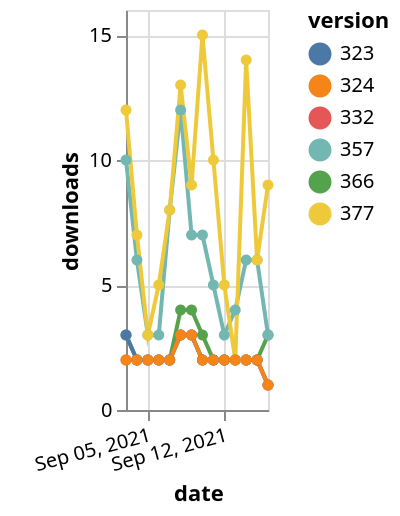 {"$schema": "https://vega.github.io/schema/vega-lite/v5.json", "description": "A simple bar chart with embedded data.", "data": {"values": [{"date": "2021-09-03", "total": 5455, "delta": 3, "version": "366"}, {"date": "2021-09-04", "total": 5457, "delta": 2, "version": "366"}, {"date": "2021-09-05", "total": 5459, "delta": 2, "version": "366"}, {"date": "2021-09-06", "total": 5461, "delta": 2, "version": "366"}, {"date": "2021-09-07", "total": 5463, "delta": 2, "version": "366"}, {"date": "2021-09-08", "total": 5467, "delta": 4, "version": "366"}, {"date": "2021-09-09", "total": 5471, "delta": 4, "version": "366"}, {"date": "2021-09-10", "total": 5474, "delta": 3, "version": "366"}, {"date": "2021-09-11", "total": 5476, "delta": 2, "version": "366"}, {"date": "2021-09-12", "total": 5478, "delta": 2, "version": "366"}, {"date": "2021-09-13", "total": 5480, "delta": 2, "version": "366"}, {"date": "2021-09-14", "total": 5482, "delta": 2, "version": "366"}, {"date": "2021-09-15", "total": 5484, "delta": 2, "version": "366"}, {"date": "2021-09-16", "total": 5487, "delta": 3, "version": "366"}, {"date": "2021-09-03", "total": 14597, "delta": 10, "version": "357"}, {"date": "2021-09-04", "total": 14603, "delta": 6, "version": "357"}, {"date": "2021-09-05", "total": 14606, "delta": 3, "version": "357"}, {"date": "2021-09-06", "total": 14609, "delta": 3, "version": "357"}, {"date": "2021-09-07", "total": 14617, "delta": 8, "version": "357"}, {"date": "2021-09-08", "total": 14629, "delta": 12, "version": "357"}, {"date": "2021-09-09", "total": 14636, "delta": 7, "version": "357"}, {"date": "2021-09-10", "total": 14643, "delta": 7, "version": "357"}, {"date": "2021-09-11", "total": 14648, "delta": 5, "version": "357"}, {"date": "2021-09-12", "total": 14651, "delta": 3, "version": "357"}, {"date": "2021-09-13", "total": 14655, "delta": 4, "version": "357"}, {"date": "2021-09-14", "total": 14661, "delta": 6, "version": "357"}, {"date": "2021-09-15", "total": 14667, "delta": 6, "version": "357"}, {"date": "2021-09-16", "total": 14670, "delta": 3, "version": "357"}, {"date": "2021-09-03", "total": 16132, "delta": 2, "version": "332"}, {"date": "2021-09-04", "total": 16134, "delta": 2, "version": "332"}, {"date": "2021-09-05", "total": 16136, "delta": 2, "version": "332"}, {"date": "2021-09-06", "total": 16138, "delta": 2, "version": "332"}, {"date": "2021-09-07", "total": 16140, "delta": 2, "version": "332"}, {"date": "2021-09-08", "total": 16143, "delta": 3, "version": "332"}, {"date": "2021-09-09", "total": 16146, "delta": 3, "version": "332"}, {"date": "2021-09-10", "total": 16148, "delta": 2, "version": "332"}, {"date": "2021-09-11", "total": 16150, "delta": 2, "version": "332"}, {"date": "2021-09-12", "total": 16152, "delta": 2, "version": "332"}, {"date": "2021-09-13", "total": 16154, "delta": 2, "version": "332"}, {"date": "2021-09-14", "total": 16156, "delta": 2, "version": "332"}, {"date": "2021-09-15", "total": 16158, "delta": 2, "version": "332"}, {"date": "2021-09-16", "total": 16159, "delta": 1, "version": "332"}, {"date": "2021-09-03", "total": 2554, "delta": 3, "version": "323"}, {"date": "2021-09-04", "total": 2556, "delta": 2, "version": "323"}, {"date": "2021-09-05", "total": 2558, "delta": 2, "version": "323"}, {"date": "2021-09-06", "total": 2560, "delta": 2, "version": "323"}, {"date": "2021-09-07", "total": 2562, "delta": 2, "version": "323"}, {"date": "2021-09-08", "total": 2565, "delta": 3, "version": "323"}, {"date": "2021-09-09", "total": 2568, "delta": 3, "version": "323"}, {"date": "2021-09-10", "total": 2570, "delta": 2, "version": "323"}, {"date": "2021-09-11", "total": 2572, "delta": 2, "version": "323"}, {"date": "2021-09-12", "total": 2574, "delta": 2, "version": "323"}, {"date": "2021-09-13", "total": 2576, "delta": 2, "version": "323"}, {"date": "2021-09-14", "total": 2578, "delta": 2, "version": "323"}, {"date": "2021-09-15", "total": 2580, "delta": 2, "version": "323"}, {"date": "2021-09-16", "total": 2581, "delta": 1, "version": "323"}, {"date": "2021-09-03", "total": 6837, "delta": 12, "version": "377"}, {"date": "2021-09-04", "total": 6844, "delta": 7, "version": "377"}, {"date": "2021-09-05", "total": 6847, "delta": 3, "version": "377"}, {"date": "2021-09-06", "total": 6852, "delta": 5, "version": "377"}, {"date": "2021-09-07", "total": 6860, "delta": 8, "version": "377"}, {"date": "2021-09-08", "total": 6873, "delta": 13, "version": "377"}, {"date": "2021-09-09", "total": 6882, "delta": 9, "version": "377"}, {"date": "2021-09-10", "total": 6897, "delta": 15, "version": "377"}, {"date": "2021-09-11", "total": 6907, "delta": 10, "version": "377"}, {"date": "2021-09-12", "total": 6912, "delta": 5, "version": "377"}, {"date": "2021-09-13", "total": 6914, "delta": 2, "version": "377"}, {"date": "2021-09-14", "total": 6928, "delta": 14, "version": "377"}, {"date": "2021-09-15", "total": 6934, "delta": 6, "version": "377"}, {"date": "2021-09-16", "total": 6943, "delta": 9, "version": "377"}, {"date": "2021-09-03", "total": 3632, "delta": 2, "version": "324"}, {"date": "2021-09-04", "total": 3634, "delta": 2, "version": "324"}, {"date": "2021-09-05", "total": 3636, "delta": 2, "version": "324"}, {"date": "2021-09-06", "total": 3638, "delta": 2, "version": "324"}, {"date": "2021-09-07", "total": 3640, "delta": 2, "version": "324"}, {"date": "2021-09-08", "total": 3643, "delta": 3, "version": "324"}, {"date": "2021-09-09", "total": 3646, "delta": 3, "version": "324"}, {"date": "2021-09-10", "total": 3648, "delta": 2, "version": "324"}, {"date": "2021-09-11", "total": 3650, "delta": 2, "version": "324"}, {"date": "2021-09-12", "total": 3652, "delta": 2, "version": "324"}, {"date": "2021-09-13", "total": 3654, "delta": 2, "version": "324"}, {"date": "2021-09-14", "total": 3656, "delta": 2, "version": "324"}, {"date": "2021-09-15", "total": 3658, "delta": 2, "version": "324"}, {"date": "2021-09-16", "total": 3659, "delta": 1, "version": "324"}]}, "width": "container", "mark": {"type": "line", "point": {"filled": true}}, "encoding": {"x": {"field": "date", "type": "temporal", "timeUnit": "yearmonthdate", "title": "date", "axis": {"labelAngle": -15}}, "y": {"field": "delta", "type": "quantitative", "title": "downloads"}, "color": {"field": "version", "type": "nominal"}, "tooltip": {"field": "delta"}}}